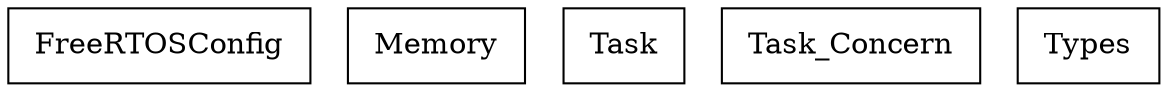 digraph {
FreeRTOSConfig [ label=" FreeRTOSConfig " shape= box ]
Memory [ label=" Memory " shape= box ]
Task [ label=" Task " shape= box ]
Task_Concern [ label=" Task_Concern " shape= box ]
Types [ label=" Types " shape= box ]

}
